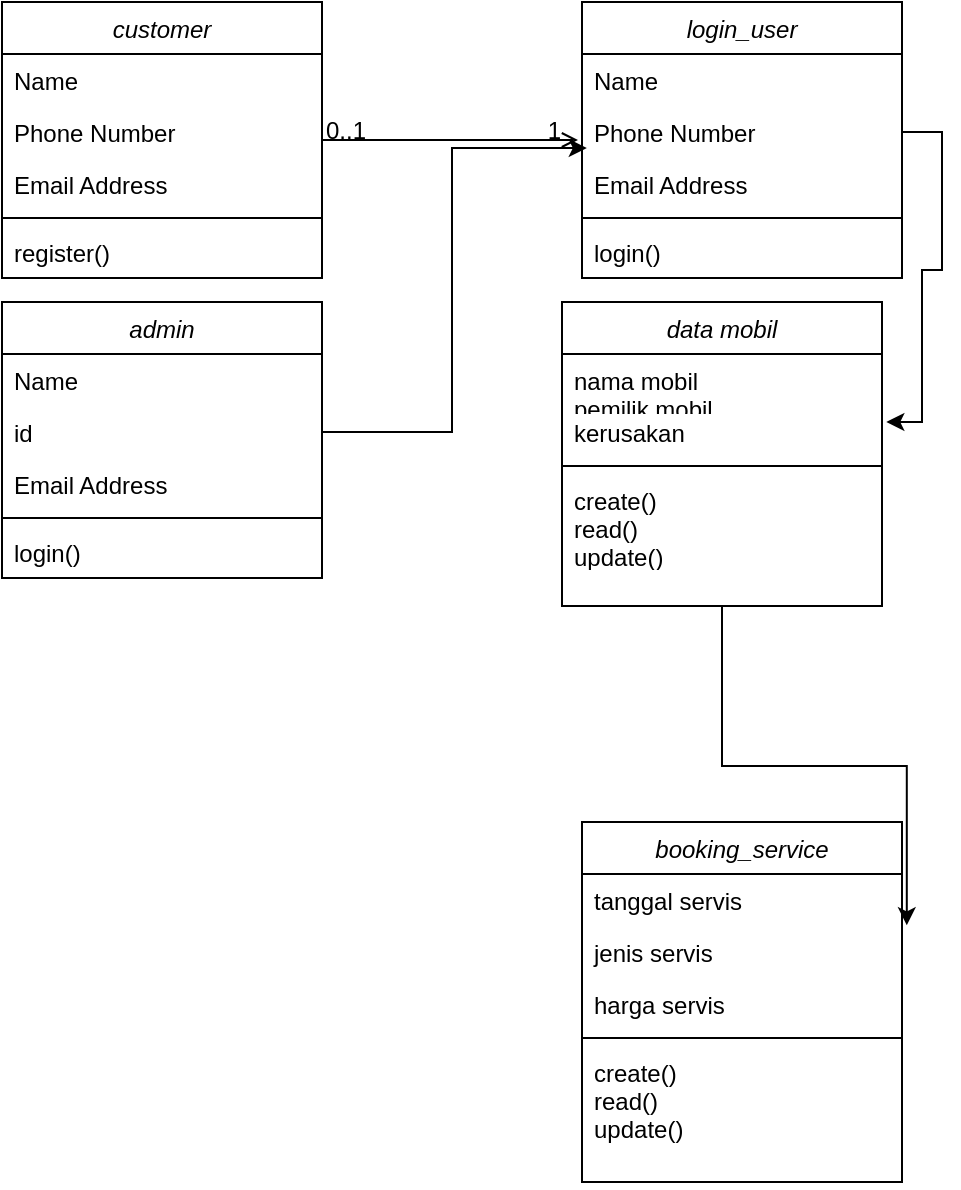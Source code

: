 <mxfile version="20.5.3" type="github">
  <diagram id="C5RBs43oDa-KdzZeNtuy" name="Page-1">
    <mxGraphModel dx="621" dy="685" grid="1" gridSize="10" guides="1" tooltips="1" connect="1" arrows="1" fold="1" page="1" pageScale="1" pageWidth="827" pageHeight="1169" math="0" shadow="0">
      <root>
        <mxCell id="WIyWlLk6GJQsqaUBKTNV-0" />
        <mxCell id="WIyWlLk6GJQsqaUBKTNV-1" parent="WIyWlLk6GJQsqaUBKTNV-0" />
        <mxCell id="zkfFHV4jXpPFQw0GAbJ--0" value="customer" style="swimlane;fontStyle=2;align=center;verticalAlign=top;childLayout=stackLayout;horizontal=1;startSize=26;horizontalStack=0;resizeParent=1;resizeLast=0;collapsible=1;marginBottom=0;rounded=0;shadow=0;strokeWidth=1;" parent="WIyWlLk6GJQsqaUBKTNV-1" vertex="1">
          <mxGeometry x="220" y="120" width="160" height="138" as="geometry">
            <mxRectangle x="230" y="140" width="160" height="26" as="alternateBounds" />
          </mxGeometry>
        </mxCell>
        <mxCell id="zkfFHV4jXpPFQw0GAbJ--1" value="Name" style="text;align=left;verticalAlign=top;spacingLeft=4;spacingRight=4;overflow=hidden;rotatable=0;points=[[0,0.5],[1,0.5]];portConstraint=eastwest;" parent="zkfFHV4jXpPFQw0GAbJ--0" vertex="1">
          <mxGeometry y="26" width="160" height="26" as="geometry" />
        </mxCell>
        <mxCell id="zkfFHV4jXpPFQw0GAbJ--2" value="Phone Number" style="text;align=left;verticalAlign=top;spacingLeft=4;spacingRight=4;overflow=hidden;rotatable=0;points=[[0,0.5],[1,0.5]];portConstraint=eastwest;rounded=0;shadow=0;html=0;" parent="zkfFHV4jXpPFQw0GAbJ--0" vertex="1">
          <mxGeometry y="52" width="160" height="26" as="geometry" />
        </mxCell>
        <mxCell id="zkfFHV4jXpPFQw0GAbJ--3" value="Email Address" style="text;align=left;verticalAlign=top;spacingLeft=4;spacingRight=4;overflow=hidden;rotatable=0;points=[[0,0.5],[1,0.5]];portConstraint=eastwest;rounded=0;shadow=0;html=0;" parent="zkfFHV4jXpPFQw0GAbJ--0" vertex="1">
          <mxGeometry y="78" width="160" height="26" as="geometry" />
        </mxCell>
        <mxCell id="zkfFHV4jXpPFQw0GAbJ--4" value="" style="line;html=1;strokeWidth=1;align=left;verticalAlign=middle;spacingTop=-1;spacingLeft=3;spacingRight=3;rotatable=0;labelPosition=right;points=[];portConstraint=eastwest;" parent="zkfFHV4jXpPFQw0GAbJ--0" vertex="1">
          <mxGeometry y="104" width="160" height="8" as="geometry" />
        </mxCell>
        <mxCell id="zkfFHV4jXpPFQw0GAbJ--5" value="register()" style="text;align=left;verticalAlign=top;spacingLeft=4;spacingRight=4;overflow=hidden;rotatable=0;points=[[0,0.5],[1,0.5]];portConstraint=eastwest;" parent="zkfFHV4jXpPFQw0GAbJ--0" vertex="1">
          <mxGeometry y="112" width="160" height="26" as="geometry" />
        </mxCell>
        <mxCell id="zkfFHV4jXpPFQw0GAbJ--26" value="" style="endArrow=open;shadow=0;strokeWidth=1;rounded=0;endFill=1;edgeStyle=elbowEdgeStyle;elbow=vertical;" parent="WIyWlLk6GJQsqaUBKTNV-1" source="zkfFHV4jXpPFQw0GAbJ--0" edge="1">
          <mxGeometry x="0.5" y="41" relative="1" as="geometry">
            <mxPoint x="380" y="192" as="sourcePoint" />
            <mxPoint x="508" y="189" as="targetPoint" />
            <mxPoint x="-40" y="32" as="offset" />
          </mxGeometry>
        </mxCell>
        <mxCell id="zkfFHV4jXpPFQw0GAbJ--27" value="0..1" style="resizable=0;align=left;verticalAlign=bottom;labelBackgroundColor=none;fontSize=12;" parent="zkfFHV4jXpPFQw0GAbJ--26" connectable="0" vertex="1">
          <mxGeometry x="-1" relative="1" as="geometry">
            <mxPoint y="4" as="offset" />
          </mxGeometry>
        </mxCell>
        <mxCell id="zkfFHV4jXpPFQw0GAbJ--28" value="1" style="resizable=0;align=right;verticalAlign=bottom;labelBackgroundColor=none;fontSize=12;" parent="zkfFHV4jXpPFQw0GAbJ--26" connectable="0" vertex="1">
          <mxGeometry x="1" relative="1" as="geometry">
            <mxPoint x="-7" y="4" as="offset" />
          </mxGeometry>
        </mxCell>
        <mxCell id="jdIr-pOQZiqgekPRyPjz-0" value="admin" style="swimlane;fontStyle=2;align=center;verticalAlign=top;childLayout=stackLayout;horizontal=1;startSize=26;horizontalStack=0;resizeParent=1;resizeLast=0;collapsible=1;marginBottom=0;rounded=0;shadow=0;strokeWidth=1;" vertex="1" parent="WIyWlLk6GJQsqaUBKTNV-1">
          <mxGeometry x="220" y="270" width="160" height="138" as="geometry">
            <mxRectangle x="230" y="140" width="160" height="26" as="alternateBounds" />
          </mxGeometry>
        </mxCell>
        <mxCell id="jdIr-pOQZiqgekPRyPjz-1" value="Name" style="text;align=left;verticalAlign=top;spacingLeft=4;spacingRight=4;overflow=hidden;rotatable=0;points=[[0,0.5],[1,0.5]];portConstraint=eastwest;" vertex="1" parent="jdIr-pOQZiqgekPRyPjz-0">
          <mxGeometry y="26" width="160" height="26" as="geometry" />
        </mxCell>
        <mxCell id="jdIr-pOQZiqgekPRyPjz-2" value="id" style="text;align=left;verticalAlign=top;spacingLeft=4;spacingRight=4;overflow=hidden;rotatable=0;points=[[0,0.5],[1,0.5]];portConstraint=eastwest;rounded=0;shadow=0;html=0;" vertex="1" parent="jdIr-pOQZiqgekPRyPjz-0">
          <mxGeometry y="52" width="160" height="26" as="geometry" />
        </mxCell>
        <mxCell id="jdIr-pOQZiqgekPRyPjz-3" value="Email Address" style="text;align=left;verticalAlign=top;spacingLeft=4;spacingRight=4;overflow=hidden;rotatable=0;points=[[0,0.5],[1,0.5]];portConstraint=eastwest;rounded=0;shadow=0;html=0;" vertex="1" parent="jdIr-pOQZiqgekPRyPjz-0">
          <mxGeometry y="78" width="160" height="26" as="geometry" />
        </mxCell>
        <mxCell id="jdIr-pOQZiqgekPRyPjz-4" value="" style="line;html=1;strokeWidth=1;align=left;verticalAlign=middle;spacingTop=-1;spacingLeft=3;spacingRight=3;rotatable=0;labelPosition=right;points=[];portConstraint=eastwest;" vertex="1" parent="jdIr-pOQZiqgekPRyPjz-0">
          <mxGeometry y="104" width="160" height="8" as="geometry" />
        </mxCell>
        <mxCell id="jdIr-pOQZiqgekPRyPjz-5" value="login()" style="text;align=left;verticalAlign=top;spacingLeft=4;spacingRight=4;overflow=hidden;rotatable=0;points=[[0,0.5],[1,0.5]];portConstraint=eastwest;" vertex="1" parent="jdIr-pOQZiqgekPRyPjz-0">
          <mxGeometry y="112" width="160" height="26" as="geometry" />
        </mxCell>
        <mxCell id="jdIr-pOQZiqgekPRyPjz-6" value="login_user" style="swimlane;fontStyle=2;align=center;verticalAlign=top;childLayout=stackLayout;horizontal=1;startSize=26;horizontalStack=0;resizeParent=1;resizeLast=0;collapsible=1;marginBottom=0;rounded=0;shadow=0;strokeWidth=1;" vertex="1" parent="WIyWlLk6GJQsqaUBKTNV-1">
          <mxGeometry x="510" y="120" width="160" height="138" as="geometry">
            <mxRectangle x="230" y="140" width="160" height="26" as="alternateBounds" />
          </mxGeometry>
        </mxCell>
        <mxCell id="jdIr-pOQZiqgekPRyPjz-7" value="Name" style="text;align=left;verticalAlign=top;spacingLeft=4;spacingRight=4;overflow=hidden;rotatable=0;points=[[0,0.5],[1,0.5]];portConstraint=eastwest;" vertex="1" parent="jdIr-pOQZiqgekPRyPjz-6">
          <mxGeometry y="26" width="160" height="26" as="geometry" />
        </mxCell>
        <mxCell id="jdIr-pOQZiqgekPRyPjz-8" value="Phone Number" style="text;align=left;verticalAlign=top;spacingLeft=4;spacingRight=4;overflow=hidden;rotatable=0;points=[[0,0.5],[1,0.5]];portConstraint=eastwest;rounded=0;shadow=0;html=0;" vertex="1" parent="jdIr-pOQZiqgekPRyPjz-6">
          <mxGeometry y="52" width="160" height="26" as="geometry" />
        </mxCell>
        <mxCell id="jdIr-pOQZiqgekPRyPjz-9" value="Email Address" style="text;align=left;verticalAlign=top;spacingLeft=4;spacingRight=4;overflow=hidden;rotatable=0;points=[[0,0.5],[1,0.5]];portConstraint=eastwest;rounded=0;shadow=0;html=0;" vertex="1" parent="jdIr-pOQZiqgekPRyPjz-6">
          <mxGeometry y="78" width="160" height="26" as="geometry" />
        </mxCell>
        <mxCell id="jdIr-pOQZiqgekPRyPjz-10" value="" style="line;html=1;strokeWidth=1;align=left;verticalAlign=middle;spacingTop=-1;spacingLeft=3;spacingRight=3;rotatable=0;labelPosition=right;points=[];portConstraint=eastwest;" vertex="1" parent="jdIr-pOQZiqgekPRyPjz-6">
          <mxGeometry y="104" width="160" height="8" as="geometry" />
        </mxCell>
        <mxCell id="jdIr-pOQZiqgekPRyPjz-11" value="login()" style="text;align=left;verticalAlign=top;spacingLeft=4;spacingRight=4;overflow=hidden;rotatable=0;points=[[0,0.5],[1,0.5]];portConstraint=eastwest;" vertex="1" parent="jdIr-pOQZiqgekPRyPjz-6">
          <mxGeometry y="112" width="160" height="26" as="geometry" />
        </mxCell>
        <mxCell id="jdIr-pOQZiqgekPRyPjz-12" style="edgeStyle=orthogonalEdgeStyle;rounded=0;orthogonalLoop=1;jettySize=auto;html=1;entryX=0.015;entryY=-0.192;entryDx=0;entryDy=0;entryPerimeter=0;" edge="1" parent="WIyWlLk6GJQsqaUBKTNV-1" source="jdIr-pOQZiqgekPRyPjz-2" target="jdIr-pOQZiqgekPRyPjz-9">
          <mxGeometry relative="1" as="geometry" />
        </mxCell>
        <mxCell id="jdIr-pOQZiqgekPRyPjz-17" style="edgeStyle=orthogonalEdgeStyle;rounded=0;orthogonalLoop=1;jettySize=auto;html=1;entryX=0.826;entryY=0;entryDx=0;entryDy=0;entryPerimeter=0;" edge="1" parent="WIyWlLk6GJQsqaUBKTNV-1" source="jdIr-pOQZiqgekPRyPjz-8">
          <mxGeometry relative="1" as="geometry">
            <mxPoint x="662.16" y="330" as="targetPoint" />
            <Array as="points">
              <mxPoint x="690" y="185" />
              <mxPoint x="690" y="254" />
              <mxPoint x="680" y="254" />
              <mxPoint x="680" y="330" />
            </Array>
          </mxGeometry>
        </mxCell>
        <mxCell id="jdIr-pOQZiqgekPRyPjz-33" value="booking_service" style="swimlane;fontStyle=2;align=center;verticalAlign=top;childLayout=stackLayout;horizontal=1;startSize=26;horizontalStack=0;resizeParent=1;resizeLast=0;collapsible=1;marginBottom=0;rounded=0;shadow=0;strokeWidth=1;" vertex="1" parent="WIyWlLk6GJQsqaUBKTNV-1">
          <mxGeometry x="510" y="530" width="160" height="180" as="geometry">
            <mxRectangle x="230" y="140" width="160" height="26" as="alternateBounds" />
          </mxGeometry>
        </mxCell>
        <mxCell id="jdIr-pOQZiqgekPRyPjz-34" value="tanggal servis" style="text;align=left;verticalAlign=top;spacingLeft=4;spacingRight=4;overflow=hidden;rotatable=0;points=[[0,0.5],[1,0.5]];portConstraint=eastwest;" vertex="1" parent="jdIr-pOQZiqgekPRyPjz-33">
          <mxGeometry y="26" width="160" height="26" as="geometry" />
        </mxCell>
        <mxCell id="jdIr-pOQZiqgekPRyPjz-35" value="jenis servis" style="text;align=left;verticalAlign=top;spacingLeft=4;spacingRight=4;overflow=hidden;rotatable=0;points=[[0,0.5],[1,0.5]];portConstraint=eastwest;rounded=0;shadow=0;html=0;" vertex="1" parent="jdIr-pOQZiqgekPRyPjz-33">
          <mxGeometry y="52" width="160" height="26" as="geometry" />
        </mxCell>
        <mxCell id="jdIr-pOQZiqgekPRyPjz-36" value="harga servis" style="text;align=left;verticalAlign=top;spacingLeft=4;spacingRight=4;overflow=hidden;rotatable=0;points=[[0,0.5],[1,0.5]];portConstraint=eastwest;rounded=0;shadow=0;html=0;" vertex="1" parent="jdIr-pOQZiqgekPRyPjz-33">
          <mxGeometry y="78" width="160" height="26" as="geometry" />
        </mxCell>
        <mxCell id="jdIr-pOQZiqgekPRyPjz-37" value="" style="line;html=1;strokeWidth=1;align=left;verticalAlign=middle;spacingTop=-1;spacingLeft=3;spacingRight=3;rotatable=0;labelPosition=right;points=[];portConstraint=eastwest;" vertex="1" parent="jdIr-pOQZiqgekPRyPjz-33">
          <mxGeometry y="104" width="160" height="8" as="geometry" />
        </mxCell>
        <mxCell id="jdIr-pOQZiqgekPRyPjz-38" value="create()&#xa;read()&#xa;update()" style="text;align=left;verticalAlign=top;spacingLeft=4;spacingRight=4;overflow=hidden;rotatable=0;points=[[0,0.5],[1,0.5]];portConstraint=eastwest;" vertex="1" parent="jdIr-pOQZiqgekPRyPjz-33">
          <mxGeometry y="112" width="160" height="68" as="geometry" />
        </mxCell>
        <mxCell id="jdIr-pOQZiqgekPRyPjz-45" style="edgeStyle=orthogonalEdgeStyle;rounded=0;orthogonalLoop=1;jettySize=auto;html=1;entryX=1.015;entryY=-0.013;entryDx=0;entryDy=0;entryPerimeter=0;" edge="1" parent="WIyWlLk6GJQsqaUBKTNV-1" source="jdIr-pOQZiqgekPRyPjz-39" target="jdIr-pOQZiqgekPRyPjz-35">
          <mxGeometry relative="1" as="geometry" />
        </mxCell>
        <mxCell id="jdIr-pOQZiqgekPRyPjz-39" value="data mobil" style="swimlane;fontStyle=2;align=center;verticalAlign=top;childLayout=stackLayout;horizontal=1;startSize=26;horizontalStack=0;resizeParent=1;resizeLast=0;collapsible=1;marginBottom=0;rounded=0;shadow=0;strokeWidth=1;" vertex="1" parent="WIyWlLk6GJQsqaUBKTNV-1">
          <mxGeometry x="500" y="270" width="160" height="152" as="geometry">
            <mxRectangle x="230" y="140" width="160" height="26" as="alternateBounds" />
          </mxGeometry>
        </mxCell>
        <mxCell id="jdIr-pOQZiqgekPRyPjz-40" value="nama mobil&#xa;pemilik mobil" style="text;align=left;verticalAlign=top;spacingLeft=4;spacingRight=4;overflow=hidden;rotatable=0;points=[[0,0.5],[1,0.5]];portConstraint=eastwest;" vertex="1" parent="jdIr-pOQZiqgekPRyPjz-39">
          <mxGeometry y="26" width="160" height="26" as="geometry" />
        </mxCell>
        <mxCell id="jdIr-pOQZiqgekPRyPjz-42" value="kerusakan" style="text;align=left;verticalAlign=top;spacingLeft=4;spacingRight=4;overflow=hidden;rotatable=0;points=[[0,0.5],[1,0.5]];portConstraint=eastwest;rounded=0;shadow=0;html=0;" vertex="1" parent="jdIr-pOQZiqgekPRyPjz-39">
          <mxGeometry y="52" width="160" height="26" as="geometry" />
        </mxCell>
        <mxCell id="jdIr-pOQZiqgekPRyPjz-43" value="" style="line;html=1;strokeWidth=1;align=left;verticalAlign=middle;spacingTop=-1;spacingLeft=3;spacingRight=3;rotatable=0;labelPosition=right;points=[];portConstraint=eastwest;" vertex="1" parent="jdIr-pOQZiqgekPRyPjz-39">
          <mxGeometry y="78" width="160" height="8" as="geometry" />
        </mxCell>
        <mxCell id="jdIr-pOQZiqgekPRyPjz-44" value="create()&#xa;read()&#xa;update()&#xa;delete" style="text;align=left;verticalAlign=top;spacingLeft=4;spacingRight=4;overflow=hidden;rotatable=0;points=[[0,0.5],[1,0.5]];portConstraint=eastwest;" vertex="1" parent="jdIr-pOQZiqgekPRyPjz-39">
          <mxGeometry y="86" width="160" height="44" as="geometry" />
        </mxCell>
      </root>
    </mxGraphModel>
  </diagram>
</mxfile>
